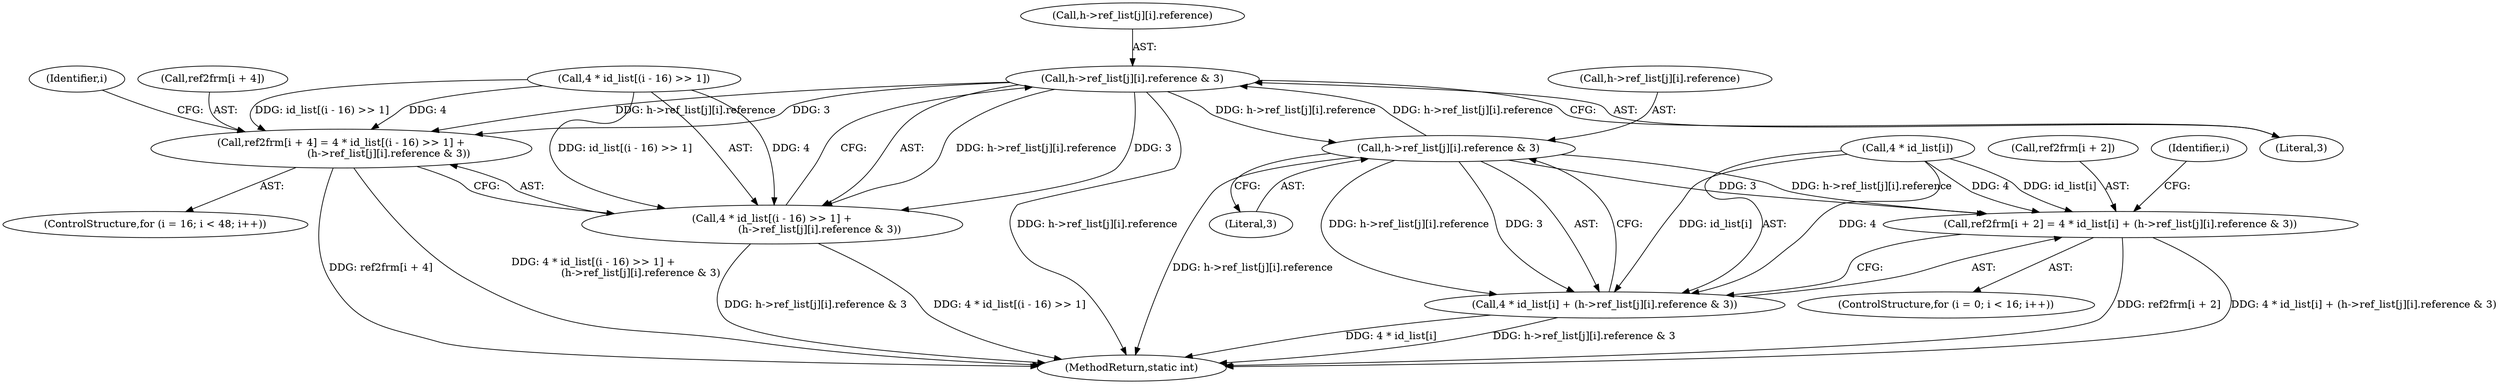 digraph "0_FFmpeg_29ffeef5e73b8f41ff3a3f2242d356759c66f91f@array" {
"1003234" [label="(Call,h->ref_list[j][i].reference & 3)"];
"1003184" [label="(Call,h->ref_list[j][i].reference & 3)"];
"1003234" [label="(Call,h->ref_list[j][i].reference & 3)"];
"1003172" [label="(Call,ref2frm[i + 2] = 4 * id_list[i] + (h->ref_list[j][i].reference & 3))"];
"1003178" [label="(Call,4 * id_list[i] + (h->ref_list[j][i].reference & 3))"];
"1003218" [label="(Call,ref2frm[i + 4] = 4 * id_list[(i - 16) >> 1] +\n                             (h->ref_list[j][i].reference & 3))"];
"1003224" [label="(Call,4 * id_list[(i - 16) >> 1] +\n                             (h->ref_list[j][i].reference & 3))"];
"1003234" [label="(Call,h->ref_list[j][i].reference & 3)"];
"1003163" [label="(ControlStructure,for (i = 0; i < 16; i++))"];
"1003218" [label="(Call,ref2frm[i + 4] = 4 * id_list[(i - 16) >> 1] +\n                             (h->ref_list[j][i].reference & 3))"];
"1003225" [label="(Call,4 * id_list[(i - 16) >> 1])"];
"1003171" [label="(Identifier,i)"];
"1003178" [label="(Call,4 * id_list[i] + (h->ref_list[j][i].reference & 3))"];
"1003219" [label="(Call,ref2frm[i + 4])"];
"1003185" [label="(Call,h->ref_list[j][i].reference)"];
"1003209" [label="(ControlStructure,for (i = 16; i < 48; i++))"];
"1003426" [label="(MethodReturn,static int)"];
"1003172" [label="(Call,ref2frm[i + 2] = 4 * id_list[i] + (h->ref_list[j][i].reference & 3))"];
"1003217" [label="(Identifier,i)"];
"1003184" [label="(Call,h->ref_list[j][i].reference & 3)"];
"1003179" [label="(Call,4 * id_list[i])"];
"1003224" [label="(Call,4 * id_list[(i - 16) >> 1] +\n                             (h->ref_list[j][i].reference & 3))"];
"1003235" [label="(Call,h->ref_list[j][i].reference)"];
"1003244" [label="(Literal,3)"];
"1003173" [label="(Call,ref2frm[i + 2])"];
"1003194" [label="(Literal,3)"];
"1003234" -> "1003224"  [label="AST: "];
"1003234" -> "1003244"  [label="CFG: "];
"1003235" -> "1003234"  [label="AST: "];
"1003244" -> "1003234"  [label="AST: "];
"1003224" -> "1003234"  [label="CFG: "];
"1003234" -> "1003426"  [label="DDG: h->ref_list[j][i].reference"];
"1003234" -> "1003184"  [label="DDG: h->ref_list[j][i].reference"];
"1003234" -> "1003218"  [label="DDG: h->ref_list[j][i].reference"];
"1003234" -> "1003218"  [label="DDG: 3"];
"1003234" -> "1003224"  [label="DDG: h->ref_list[j][i].reference"];
"1003234" -> "1003224"  [label="DDG: 3"];
"1003184" -> "1003234"  [label="DDG: h->ref_list[j][i].reference"];
"1003184" -> "1003178"  [label="AST: "];
"1003184" -> "1003194"  [label="CFG: "];
"1003185" -> "1003184"  [label="AST: "];
"1003194" -> "1003184"  [label="AST: "];
"1003178" -> "1003184"  [label="CFG: "];
"1003184" -> "1003426"  [label="DDG: h->ref_list[j][i].reference"];
"1003184" -> "1003172"  [label="DDG: h->ref_list[j][i].reference"];
"1003184" -> "1003172"  [label="DDG: 3"];
"1003184" -> "1003178"  [label="DDG: h->ref_list[j][i].reference"];
"1003184" -> "1003178"  [label="DDG: 3"];
"1003172" -> "1003163"  [label="AST: "];
"1003172" -> "1003178"  [label="CFG: "];
"1003173" -> "1003172"  [label="AST: "];
"1003178" -> "1003172"  [label="AST: "];
"1003171" -> "1003172"  [label="CFG: "];
"1003172" -> "1003426"  [label="DDG: ref2frm[i + 2]"];
"1003172" -> "1003426"  [label="DDG: 4 * id_list[i] + (h->ref_list[j][i].reference & 3)"];
"1003179" -> "1003172"  [label="DDG: 4"];
"1003179" -> "1003172"  [label="DDG: id_list[i]"];
"1003179" -> "1003178"  [label="AST: "];
"1003178" -> "1003426"  [label="DDG: 4 * id_list[i]"];
"1003178" -> "1003426"  [label="DDG: h->ref_list[j][i].reference & 3"];
"1003179" -> "1003178"  [label="DDG: 4"];
"1003179" -> "1003178"  [label="DDG: id_list[i]"];
"1003218" -> "1003209"  [label="AST: "];
"1003218" -> "1003224"  [label="CFG: "];
"1003219" -> "1003218"  [label="AST: "];
"1003224" -> "1003218"  [label="AST: "];
"1003217" -> "1003218"  [label="CFG: "];
"1003218" -> "1003426"  [label="DDG: ref2frm[i + 4]"];
"1003218" -> "1003426"  [label="DDG: 4 * id_list[(i - 16) >> 1] +\n                             (h->ref_list[j][i].reference & 3)"];
"1003225" -> "1003218"  [label="DDG: 4"];
"1003225" -> "1003218"  [label="DDG: id_list[(i - 16) >> 1]"];
"1003225" -> "1003224"  [label="AST: "];
"1003224" -> "1003426"  [label="DDG: h->ref_list[j][i].reference & 3"];
"1003224" -> "1003426"  [label="DDG: 4 * id_list[(i - 16) >> 1]"];
"1003225" -> "1003224"  [label="DDG: 4"];
"1003225" -> "1003224"  [label="DDG: id_list[(i - 16) >> 1]"];
}
